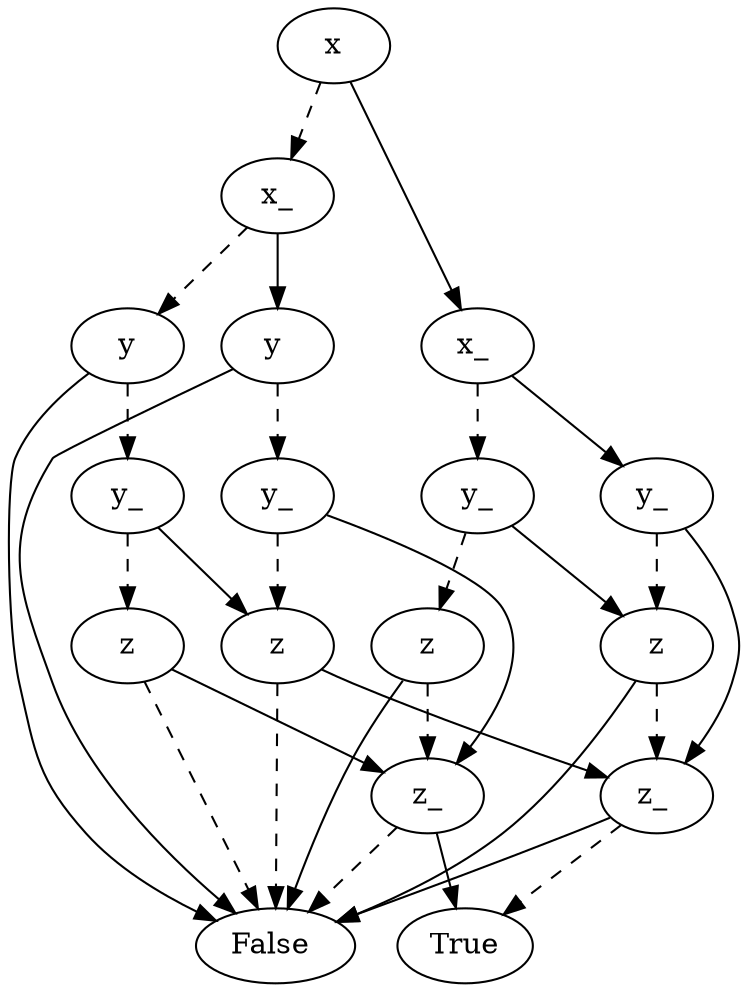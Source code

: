 digraph{2846333524304[label=x]2846333524784[label="x_"]
2846333524304 -> 2846333524784  [style=dashed]
2846333525104[label="y"]
2846333524784 -> 2846333525104  [style=dashed]
2846333525424[label="y_"]
2846333525104 -> 2846333525424  [style=dashed]
2846333525744[label="z"]
2846333525424 -> 2846333525744  [style=dashed]
2846333523984[label="False"]
2846333525744 -> 2846333523984 [style=dashed]
2846333526224[label="z_ "]
2846333525744 -> 2846333526224 
2846333523984[label="False"]
2846333526224 -> 2846333523984 [style=dashed]
2846333524464[label="True "]
2846333526224 -> 2846333524464
2846333525904[label="z "]
2846333525424 -> 2846333525904 
2846333523984[label="False"]
2846333525904 -> 2846333523984 [style=dashed]
2846333526704[label="z_ "]
2846333525904 -> 2846333526704 
2846333524464[label="True"]
2846333526704 -> 2846333524464 [style=dashed]
2846333523984[label="False "]
2846333526704 -> 2846333523984
2846333523984[label="False "]
2846333525104 -> 2846333523984
2846333525264[label="y "]
2846333524784 -> 2846333525264 
2846333527184[label="y_"]
2846333525264 -> 2846333527184  [style=dashed]
2846333525904[label="z"]
2846333527184 -> 2846333525904  [style=dashed]
2846333526224[label="z_ "]
2846333527184 -> 2846333526224 
2846333523984[label="False "]
2846333525264 -> 2846333523984
2846333524944[label="x_ "]
2846333524304 -> 2846333524944 
2846333528144[label="y_"]
2846333524944 -> 2846333528144  [style=dashed]
2846333528624[label="z"]
2846333528144 -> 2846333528624  [style=dashed]
2846333526224[label="z_"]
2846333528624 -> 2846333526224  [style=dashed]
2846333523984[label="False "]
2846333528624 -> 2846333523984
2846333528784[label="z "]
2846333528144 -> 2846333528784 
2846333526704[label="z_"]
2846333528784 -> 2846333526704  [style=dashed]
2846333523984[label="False "]
2846333528784 -> 2846333523984
2846333528464[label="y_ "]
2846333524944 -> 2846333528464 
2846333528784[label="z"]
2846333528464 -> 2846333528784  [style=dashed]
2846333526704[label="z_ "]
2846333528464 -> 2846333526704 
}